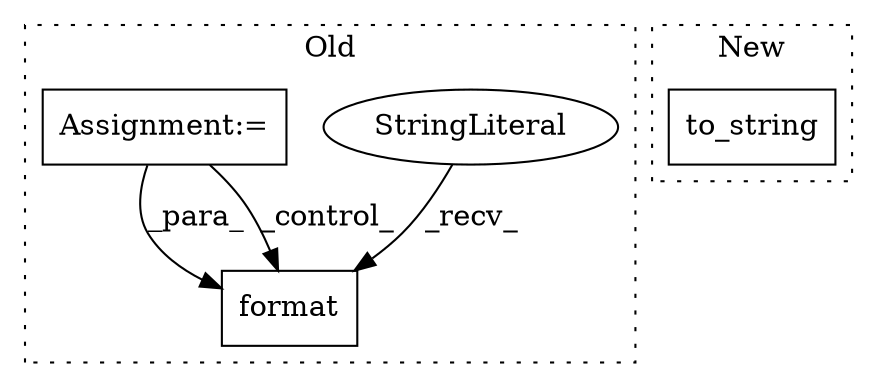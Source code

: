 digraph G {
subgraph cluster0 {
1 [label="format" a="32" s="2915,2936" l="7,1" shape="box"];
3 [label="StringLiteral" a="45" s="2846" l="68" shape="ellipse"];
4 [label="Assignment:=" a="7" s="2695,2834" l="65,2" shape="box"];
label = "Old";
style="dotted";
}
subgraph cluster1 {
2 [label="to_string" a="32" s="2535,2561" l="10,1" shape="box"];
label = "New";
style="dotted";
}
3 -> 1 [label="_recv_"];
4 -> 1 [label="_para_"];
4 -> 1 [label="_control_"];
}